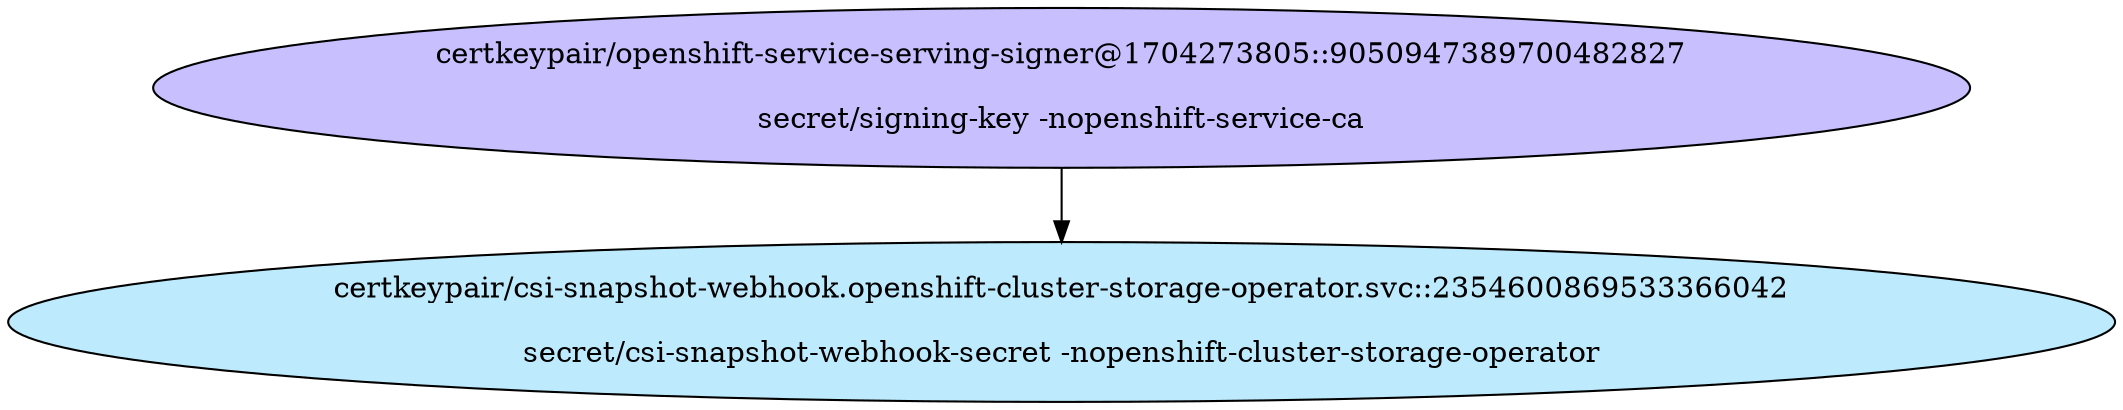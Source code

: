digraph "Local Certificate" {
  // Node definitions.
  1 [
    label="certkeypair/openshift-service-serving-signer@1704273805::9050947389700482827\n\nsecret/signing-key -nopenshift-service-ca\n"
    style=filled
    fillcolor="#c7bfff"
  ];
  5 [
    label="certkeypair/csi-snapshot-webhook.openshift-cluster-storage-operator.svc::2354600869533366042\n\nsecret/csi-snapshot-webhook-secret -nopenshift-cluster-storage-operator\n"
    style=filled
    fillcolor="#bdebfd"
  ];

  // Edge definitions.
  1 -> 5;
}